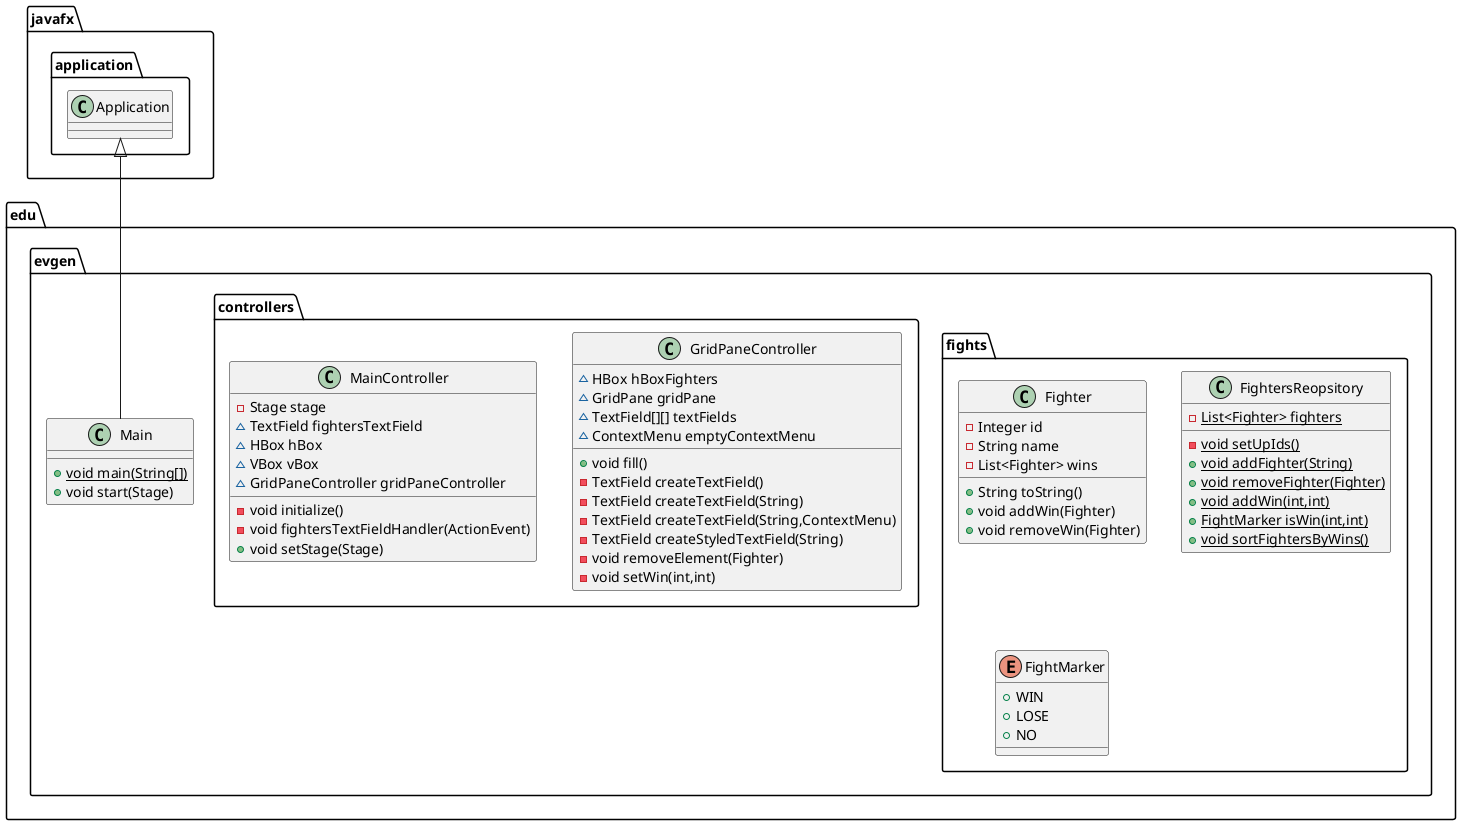 @startuml
class edu.evgen.fights.Fighter {
- Integer id
- String name
- List<Fighter> wins
+ String toString()
+ void addWin(Fighter)
+ void removeWin(Fighter)
}


class edu.evgen.controllers.GridPaneController {
~ HBox hBoxFighters
~ GridPane gridPane
~ TextField[][] textFields
~ ContextMenu emptyContextMenu
+ void fill()
- TextField createTextField()
- TextField createTextField(String)
- TextField createTextField(String,ContextMenu)
- TextField createStyledTextField(String)
- void removeElement(Fighter)
- void setWin(int,int)
}


class edu.evgen.fights.FightersReopsitory {
- {static} List<Fighter> fighters
- {static} void setUpIds()
+ {static} void addFighter(String)
+ {static} void removeFighter(Fighter)
+ {static} void addWin(int,int)
+ {static} FightMarker isWin(int,int)
+ {static} void sortFightersByWins()
}


class edu.evgen.Main {
+ {static} void main(String[])
+ void start(Stage)
}

class edu.evgen.controllers.MainController {
- Stage stage
~ TextField fightersTextField
~ HBox hBox
~ VBox vBox
~ GridPaneController gridPaneController
- void initialize()
- void fightersTextFieldHandler(ActionEvent)
+ void setStage(Stage)
}


enum edu.evgen.fights.FightMarker {
+  WIN
+  LOSE
+  NO
}



javafx.application.Application <|-- edu.evgen.Main
@enduml
